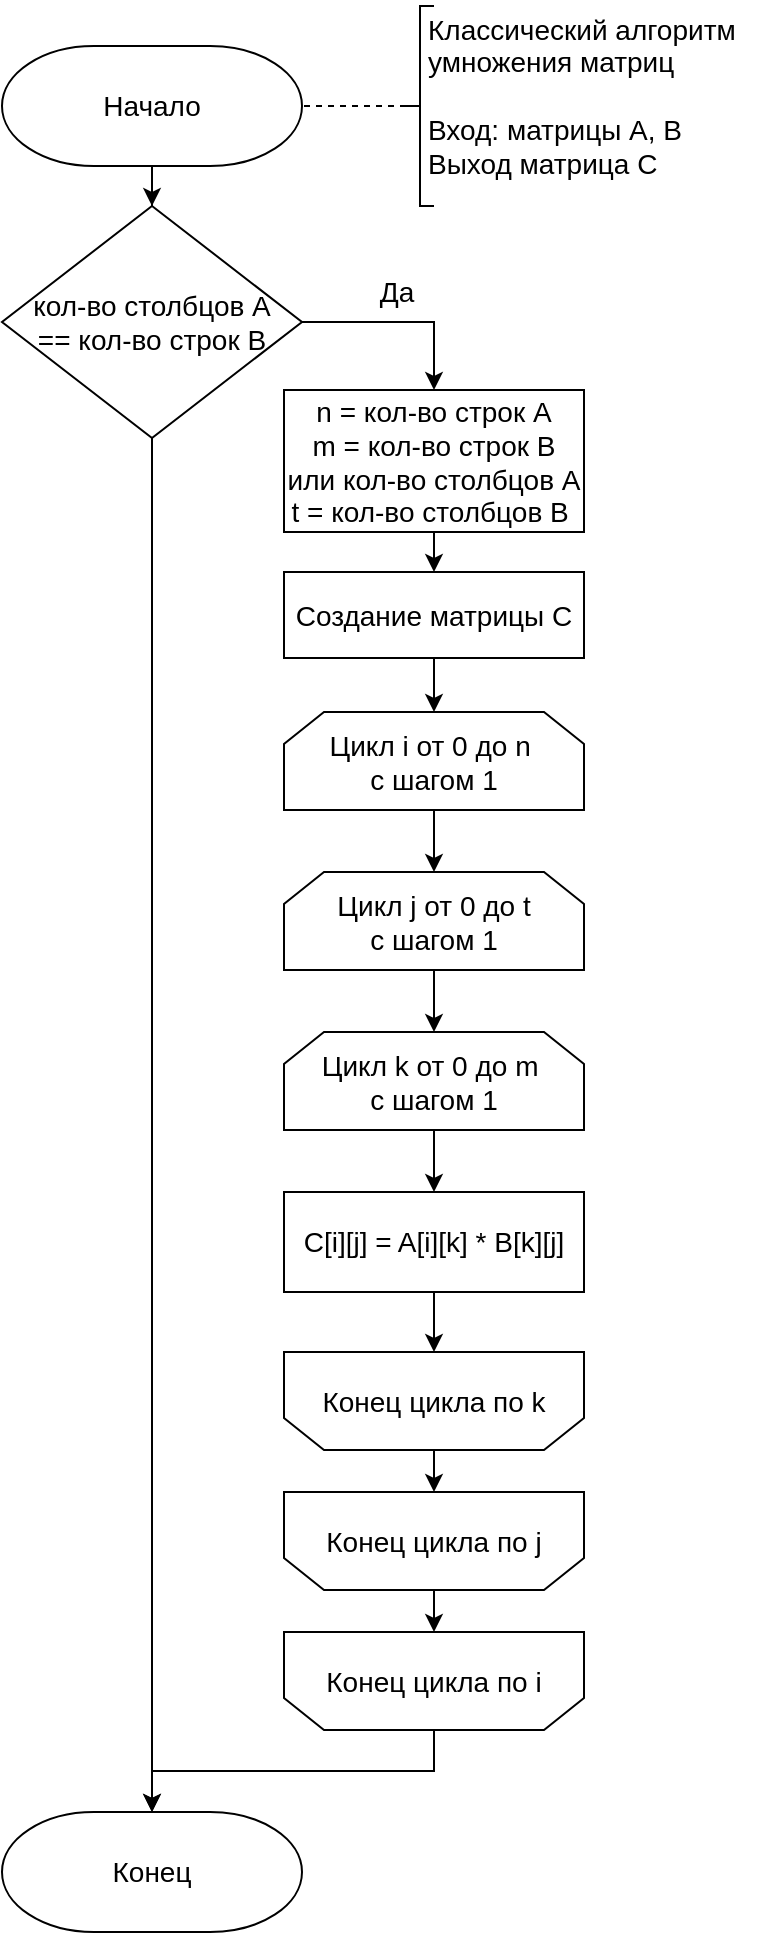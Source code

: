 <mxfile version="20.3.0" type="device" pages="5"><diagram id="zzI8zwsPlMaP9VNoFzuQ" name="Standart"><mxGraphModel dx="981" dy="591" grid="0" gridSize="10" guides="1" tooltips="1" connect="1" arrows="1" fold="1" page="1" pageScale="1" pageWidth="827" pageHeight="1169" math="0" shadow="0"><root><mxCell id="0"/><mxCell id="1" parent="0"/><mxCell id="HVrfvo8kjV1-tdjfl7nd-4" value="" style="edgeStyle=orthogonalEdgeStyle;rounded=0;orthogonalLoop=1;jettySize=auto;html=1;fontSize=14;" parent="1" source="oAEw3hzTs-YQueuDgdWo-1" target="HVrfvo8kjV1-tdjfl7nd-3" edge="1"><mxGeometry relative="1" as="geometry"/></mxCell><mxCell id="oAEw3hzTs-YQueuDgdWo-1" value="Начало" style="strokeWidth=1;html=1;shape=mxgraph.flowchart.terminator;whiteSpace=wrap;fontSize=14;" parent="1" vertex="1"><mxGeometry x="219" y="57" width="150" height="60" as="geometry"/></mxCell><mxCell id="0C4eXH_UqjhAPpvXOGU8-2" style="edgeStyle=orthogonalEdgeStyle;rounded=0;orthogonalLoop=1;jettySize=auto;html=1;exitX=1;exitY=0.5;exitDx=0;exitDy=0;fontSize=14;" parent="1" source="HVrfvo8kjV1-tdjfl7nd-3" target="0C4eXH_UqjhAPpvXOGU8-1" edge="1"><mxGeometry relative="1" as="geometry"><Array as="points"><mxPoint x="435" y="195"/></Array></mxGeometry></mxCell><mxCell id="0C4eXH_UqjhAPpvXOGU8-3" value="Да" style="edgeLabel;html=1;align=center;verticalAlign=middle;resizable=0;points=[];fontSize=14;" parent="0C4eXH_UqjhAPpvXOGU8-2" vertex="1" connectable="0"><mxGeometry x="-0.063" y="-1" relative="1" as="geometry"><mxPoint y="-16" as="offset"/></mxGeometry></mxCell><mxCell id="ybSEX640UL0FNbme5iKr-20" style="edgeStyle=orthogonalEdgeStyle;rounded=0;orthogonalLoop=1;jettySize=auto;html=1;fontSize=14;" parent="1" source="HVrfvo8kjV1-tdjfl7nd-3" target="ybSEX640UL0FNbme5iKr-19" edge="1"><mxGeometry relative="1" as="geometry"/></mxCell><mxCell id="HVrfvo8kjV1-tdjfl7nd-3" value="кол-во столбцов A &lt;br style=&quot;font-size: 14px;&quot;&gt;== кол-во строк B" style="rhombus;whiteSpace=wrap;html=1;fontSize=14;" parent="1" vertex="1"><mxGeometry x="219" y="137" width="150" height="116" as="geometry"/></mxCell><mxCell id="ybSEX640UL0FNbme5iKr-31" style="edgeStyle=orthogonalEdgeStyle;rounded=0;orthogonalLoop=1;jettySize=auto;html=1;exitX=0.5;exitY=1;exitDx=0;exitDy=0;entryX=0.5;entryY=0;entryDx=0;entryDy=0;endArrow=classic;endFill=1;fontSize=14;" parent="1" source="0C4eXH_UqjhAPpvXOGU8-1" target="ybSEX640UL0FNbme5iKr-28" edge="1"><mxGeometry relative="1" as="geometry"/></mxCell><mxCell id="0C4eXH_UqjhAPpvXOGU8-1" value="n = кол-во строк A&lt;br style=&quot;font-size: 14px;&quot;&gt;m = кол-во строк B или кол-во столбцов A&lt;br style=&quot;font-size: 14px;&quot;&gt;t = кол-во столбцов B&amp;nbsp;" style="rounded=0;whiteSpace=wrap;html=1;absoluteArcSize=1;arcSize=14;strokeWidth=1;fontSize=14;" parent="1" vertex="1"><mxGeometry x="360" y="229" width="150" height="71" as="geometry"/></mxCell><mxCell id="ybSEX640UL0FNbme5iKr-7" style="edgeStyle=orthogonalEdgeStyle;rounded=0;orthogonalLoop=1;jettySize=auto;html=1;fontSize=14;" parent="1" source="ybSEX640UL0FNbme5iKr-1" target="ybSEX640UL0FNbme5iKr-3" edge="1"><mxGeometry relative="1" as="geometry"/></mxCell><mxCell id="ybSEX640UL0FNbme5iKr-1" value="&lt;span style=&quot;font-size: 14px;&quot;&gt;Цикл i от 0 до n&amp;nbsp;&lt;br&gt;с шагом 1&lt;br&gt;&lt;/span&gt;" style="shape=loopLimit;whiteSpace=wrap;html=1;fontSize=14;" parent="1" vertex="1"><mxGeometry x="360" y="390" width="150" height="49" as="geometry"/></mxCell><mxCell id="ybSEX640UL0FNbme5iKr-6" value="" style="edgeStyle=orthogonalEdgeStyle;rounded=0;orthogonalLoop=1;jettySize=auto;html=1;fontSize=14;" parent="1" source="ybSEX640UL0FNbme5iKr-3" target="ybSEX640UL0FNbme5iKr-4" edge="1"><mxGeometry relative="1" as="geometry"/></mxCell><mxCell id="ybSEX640UL0FNbme5iKr-3" value="&lt;span style=&quot;font-size: 14px;&quot;&gt;Цикл j от 0 до t&lt;br&gt;с шагом 1&lt;br&gt;&lt;/span&gt;" style="shape=loopLimit;whiteSpace=wrap;html=1;fontSize=14;" parent="1" vertex="1"><mxGeometry x="360" y="470" width="150" height="49" as="geometry"/></mxCell><mxCell id="ybSEX640UL0FNbme5iKr-9" value="" style="edgeStyle=orthogonalEdgeStyle;rounded=0;orthogonalLoop=1;jettySize=auto;html=1;fontSize=14;" parent="1" source="ybSEX640UL0FNbme5iKr-4" target="ybSEX640UL0FNbme5iKr-8" edge="1"><mxGeometry relative="1" as="geometry"/></mxCell><mxCell id="ybSEX640UL0FNbme5iKr-4" value="&lt;span style=&quot;font-size: 14px;&quot;&gt;Цикл k от 0 до m&amp;nbsp;&lt;br&gt;с шагом 1&lt;br&gt;&lt;/span&gt;" style="shape=loopLimit;whiteSpace=wrap;html=1;fontSize=14;" parent="1" vertex="1"><mxGeometry x="360" y="550" width="150" height="49" as="geometry"/></mxCell><mxCell id="ybSEX640UL0FNbme5iKr-14" style="edgeStyle=orthogonalEdgeStyle;rounded=0;orthogonalLoop=1;jettySize=auto;html=1;fontSize=14;" parent="1" source="ybSEX640UL0FNbme5iKr-8" target="ybSEX640UL0FNbme5iKr-13" edge="1"><mxGeometry relative="1" as="geometry"/></mxCell><mxCell id="ybSEX640UL0FNbme5iKr-8" value="C[i][j] = A[i][k] * B[k][j]" style="rounded=0;whiteSpace=wrap;html=1;absoluteArcSize=1;arcSize=14;strokeWidth=1;fontSize=14;" parent="1" vertex="1"><mxGeometry x="360" y="630" width="150" height="50" as="geometry"/></mxCell><mxCell id="ybSEX640UL0FNbme5iKr-21" style="edgeStyle=orthogonalEdgeStyle;rounded=0;orthogonalLoop=1;jettySize=auto;html=1;fontSize=14;" parent="1" source="ybSEX640UL0FNbme5iKr-10" target="ybSEX640UL0FNbme5iKr-19" edge="1"><mxGeometry relative="1" as="geometry"/></mxCell><mxCell id="ybSEX640UL0FNbme5iKr-10" value="Конец цикла по i" style="shape=loopLimit;whiteSpace=wrap;html=1;direction=west;fontSize=14;" parent="1" vertex="1"><mxGeometry x="360" y="850" width="150" height="49" as="geometry"/></mxCell><mxCell id="ybSEX640UL0FNbme5iKr-18" value="" style="edgeStyle=orthogonalEdgeStyle;rounded=0;orthogonalLoop=1;jettySize=auto;html=1;fontSize=14;" parent="1" source="ybSEX640UL0FNbme5iKr-12" target="ybSEX640UL0FNbme5iKr-10" edge="1"><mxGeometry relative="1" as="geometry"/></mxCell><mxCell id="ybSEX640UL0FNbme5iKr-12" value="Конец цикла по j" style="shape=loopLimit;whiteSpace=wrap;html=1;direction=west;fontSize=14;" parent="1" vertex="1"><mxGeometry x="360" y="780" width="150" height="49" as="geometry"/></mxCell><mxCell id="ybSEX640UL0FNbme5iKr-15" style="edgeStyle=orthogonalEdgeStyle;rounded=0;orthogonalLoop=1;jettySize=auto;html=1;entryX=0.5;entryY=1;entryDx=0;entryDy=0;fontSize=14;" parent="1" source="ybSEX640UL0FNbme5iKr-13" target="ybSEX640UL0FNbme5iKr-12" edge="1"><mxGeometry relative="1" as="geometry"/></mxCell><mxCell id="ybSEX640UL0FNbme5iKr-13" value="Конец цикла по k" style="shape=loopLimit;whiteSpace=wrap;html=1;direction=west;fontSize=14;" parent="1" vertex="1"><mxGeometry x="360" y="710" width="150" height="49" as="geometry"/></mxCell><mxCell id="ybSEX640UL0FNbme5iKr-19" value="Конец" style="strokeWidth=1;html=1;shape=mxgraph.flowchart.terminator;whiteSpace=wrap;fontSize=14;" parent="1" vertex="1"><mxGeometry x="219" y="940" width="150" height="60" as="geometry"/></mxCell><mxCell id="ybSEX640UL0FNbme5iKr-24" style="edgeStyle=orthogonalEdgeStyle;rounded=0;orthogonalLoop=1;jettySize=auto;html=1;endArrow=none;endFill=0;dashed=1;fontSize=14;" parent="1" source="ybSEX640UL0FNbme5iKr-22" target="oAEw3hzTs-YQueuDgdWo-1" edge="1"><mxGeometry relative="1" as="geometry"/></mxCell><mxCell id="ybSEX640UL0FNbme5iKr-22" value="" style="strokeWidth=1;html=1;shape=mxgraph.flowchart.annotation_2;align=left;labelPosition=right;pointerEvents=1;fontSize=14;" parent="1" vertex="1"><mxGeometry x="421" y="37" width="14" height="100" as="geometry"/></mxCell><mxCell id="ybSEX640UL0FNbme5iKr-27" value="Классический алгоритм &lt;br style=&quot;font-size: 14px;&quot;&gt;умножения матриц&lt;br style=&quot;font-size: 14px;&quot;&gt;&lt;br style=&quot;font-size: 14px;&quot;&gt;Вход: матрицы A, B&lt;br style=&quot;font-size: 14px;&quot;&gt;Выход матрица С" style="text;html=1;align=left;verticalAlign=middle;resizable=0;points=[];autosize=1;strokeColor=none;fillColor=none;fontSize=14;" parent="1" vertex="1"><mxGeometry x="430" y="34" width="172" height="96" as="geometry"/></mxCell><mxCell id="ybSEX640UL0FNbme5iKr-30" style="edgeStyle=orthogonalEdgeStyle;rounded=0;orthogonalLoop=1;jettySize=auto;html=1;endArrow=classic;endFill=1;fontSize=14;" parent="1" source="ybSEX640UL0FNbme5iKr-28" target="ybSEX640UL0FNbme5iKr-1" edge="1"><mxGeometry relative="1" as="geometry"/></mxCell><mxCell id="ybSEX640UL0FNbme5iKr-28" value="Создание матрицы C" style="rounded=0;whiteSpace=wrap;html=1;absoluteArcSize=1;arcSize=14;strokeWidth=1;fontSize=14;" parent="1" vertex="1"><mxGeometry x="360" y="320" width="150" height="43" as="geometry"/></mxCell></root></mxGraphModel></diagram><diagram id="F0_xA_7dpk1X8HC2T34E" name="Vinograd_alg_1"><mxGraphModel dx="1185" dy="714" grid="0" gridSize="10" guides="1" tooltips="1" connect="1" arrows="1" fold="1" page="1" pageScale="1" pageWidth="827" pageHeight="1169" math="0" shadow="0"><root><mxCell id="0"/><mxCell id="1" parent="0"/><mxCell id="90JM61ftfWKHQgRgadpU-1" value="" style="edgeStyle=orthogonalEdgeStyle;rounded=0;orthogonalLoop=1;jettySize=auto;html=1;fontSize=14;" parent="1" source="90JM61ftfWKHQgRgadpU-2" target="90JM61ftfWKHQgRgadpU-6" edge="1"><mxGeometry relative="1" as="geometry"/></mxCell><mxCell id="90JM61ftfWKHQgRgadpU-2" value="Начало" style="strokeWidth=1;html=1;shape=mxgraph.flowchart.terminator;whiteSpace=wrap;fontSize=14;" parent="1" vertex="1"><mxGeometry x="219" y="57" width="150" height="60" as="geometry"/></mxCell><mxCell id="90JM61ftfWKHQgRgadpU-3" style="edgeStyle=orthogonalEdgeStyle;rounded=0;orthogonalLoop=1;jettySize=auto;html=1;exitX=1;exitY=0.5;exitDx=0;exitDy=0;fontSize=14;" parent="1" source="90JM61ftfWKHQgRgadpU-6" target="90JM61ftfWKHQgRgadpU-8" edge="1"><mxGeometry relative="1" as="geometry"/></mxCell><mxCell id="90JM61ftfWKHQgRgadpU-4" value="Да" style="edgeLabel;html=1;align=center;verticalAlign=middle;resizable=0;points=[];fontSize=14;" parent="90JM61ftfWKHQgRgadpU-3" vertex="1" connectable="0"><mxGeometry x="-0.063" y="-1" relative="1" as="geometry"><mxPoint y="-16" as="offset"/></mxGeometry></mxCell><mxCell id="4GZvOaOzYfjDwCGiQO2B-4" style="edgeStyle=orthogonalEdgeStyle;rounded=0;orthogonalLoop=1;jettySize=auto;html=1;exitX=0.5;exitY=1;exitDx=0;exitDy=0;endArrow=classic;endFill=1;fontSize=14;" parent="1" source="90JM61ftfWKHQgRgadpU-6" target="4GZvOaOzYfjDwCGiQO2B-3" edge="1"><mxGeometry relative="1" as="geometry"/></mxCell><mxCell id="90JM61ftfWKHQgRgadpU-6" value="кол-во столбцов A &lt;br style=&quot;font-size: 14px;&quot;&gt;== кол-во строк B" style="rhombus;whiteSpace=wrap;html=1;fontSize=14;" parent="1" vertex="1"><mxGeometry x="219" y="150" width="150" height="90" as="geometry"/></mxCell><mxCell id="90JM61ftfWKHQgRgadpU-7" style="edgeStyle=orthogonalEdgeStyle;rounded=0;orthogonalLoop=1;jettySize=auto;html=1;exitX=0.5;exitY=1;exitDx=0;exitDy=0;entryX=0.5;entryY=0;entryDx=0;entryDy=0;endArrow=classic;endFill=1;fontSize=14;" parent="1" source="90JM61ftfWKHQgRgadpU-8" target="90JM61ftfWKHQgRgadpU-28" edge="1"><mxGeometry relative="1" as="geometry"/></mxCell><mxCell id="90JM61ftfWKHQgRgadpU-8" value="n = кол-во строк A&lt;br style=&quot;font-size: 14px;&quot;&gt;m = кол-во строк B или кол-во столбцов A&lt;br style=&quot;font-size: 14px;&quot;&gt;t = кол-во столбцов B&amp;nbsp;" style="rounded=0;whiteSpace=wrap;html=1;absoluteArcSize=1;arcSize=14;strokeWidth=1;fontSize=14;" parent="1" vertex="1"><mxGeometry x="360" y="223" width="150" height="63" as="geometry"/></mxCell><mxCell id="90JM61ftfWKHQgRgadpU-33" value="" style="edgeStyle=orthogonalEdgeStyle;rounded=0;orthogonalLoop=1;jettySize=auto;html=1;endArrow=classic;endFill=1;fontSize=14;" parent="1" source="90JM61ftfWKHQgRgadpU-10" target="90JM61ftfWKHQgRgadpU-32" edge="1"><mxGeometry relative="1" as="geometry"/></mxCell><mxCell id="90JM61ftfWKHQgRgadpU-10" value="&lt;span style=&quot;font-size: 14px;&quot;&gt;Цикл i от 0 до n&lt;br&gt;с шагом 1&lt;br&gt;&lt;/span&gt;" style="shape=loopLimit;whiteSpace=wrap;html=1;fontSize=14;" parent="1" vertex="1"><mxGeometry x="360" y="455" width="150" height="49" as="geometry"/></mxCell><mxCell id="90JM61ftfWKHQgRgadpU-24" style="edgeStyle=orthogonalEdgeStyle;rounded=0;orthogonalLoop=1;jettySize=auto;html=1;endArrow=none;endFill=0;dashed=1;fontSize=14;" parent="1" source="90JM61ftfWKHQgRgadpU-25" target="90JM61ftfWKHQgRgadpU-2" edge="1"><mxGeometry relative="1" as="geometry"/></mxCell><mxCell id="90JM61ftfWKHQgRgadpU-25" value="" style="strokeWidth=1;html=1;shape=mxgraph.flowchart.annotation_2;align=left;labelPosition=right;pointerEvents=1;fontSize=14;" parent="1" vertex="1"><mxGeometry x="422" y="42.5" width="13" height="89" as="geometry"/></mxCell><mxCell id="90JM61ftfWKHQgRgadpU-26" value="Алгоритм Винограда&lt;br style=&quot;font-size: 14px;&quot;&gt;умножения матриц&lt;br style=&quot;font-size: 14px;&quot;&gt;&lt;br style=&quot;font-size: 14px;&quot;&gt;Вход: матрицы A, B&lt;br style=&quot;font-size: 14px;&quot;&gt;Выход матрица С" style="text;html=1;align=left;verticalAlign=middle;resizable=0;points=[];autosize=1;strokeColor=none;fillColor=none;fontSize=14;" parent="1" vertex="1"><mxGeometry x="432" y="39" width="153" height="96" as="geometry"/></mxCell><mxCell id="90JM61ftfWKHQgRgadpU-30" style="edgeStyle=orthogonalEdgeStyle;rounded=0;orthogonalLoop=1;jettySize=auto;html=1;exitX=0.5;exitY=1;exitDx=0;exitDy=0;entryX=0.5;entryY=0;entryDx=0;entryDy=0;endArrow=classic;endFill=1;fontSize=14;" parent="1" source="90JM61ftfWKHQgRgadpU-28" target="90JM61ftfWKHQgRgadpU-29" edge="1"><mxGeometry relative="1" as="geometry"/></mxCell><mxCell id="90JM61ftfWKHQgRgadpU-28" value="Создание матрицы C" style="rounded=0;whiteSpace=wrap;html=1;absoluteArcSize=1;arcSize=14;strokeWidth=1;fontSize=14;" parent="1" vertex="1"><mxGeometry x="360" y="314" width="150" height="43" as="geometry"/></mxCell><mxCell id="90JM61ftfWKHQgRgadpU-31" value="" style="edgeStyle=orthogonalEdgeStyle;rounded=0;orthogonalLoop=1;jettySize=auto;html=1;endArrow=classic;endFill=1;fontSize=14;" parent="1" source="90JM61ftfWKHQgRgadpU-29" target="90JM61ftfWKHQgRgadpU-10" edge="1"><mxGeometry relative="1" as="geometry"/></mxCell><mxCell id="90JM61ftfWKHQgRgadpU-29" value="Создание доп.массивы&lt;br style=&quot;font-size: 14px;&quot;&gt;a_tmp размером n&lt;br style=&quot;font-size: 14px;&quot;&gt;b_tmp размером m" style="rounded=0;whiteSpace=wrap;html=1;absoluteArcSize=1;arcSize=14;strokeWidth=1;fontSize=14;" parent="1" vertex="1"><mxGeometry x="360" y="372" width="150" height="65" as="geometry"/></mxCell><mxCell id="90JM61ftfWKHQgRgadpU-35" value="" style="edgeStyle=orthogonalEdgeStyle;rounded=0;orthogonalLoop=1;jettySize=auto;html=1;endArrow=classic;endFill=1;fontSize=14;" parent="1" source="90JM61ftfWKHQgRgadpU-32" target="90JM61ftfWKHQgRgadpU-34" edge="1"><mxGeometry relative="1" as="geometry"/></mxCell><mxCell id="90JM61ftfWKHQgRgadpU-32" value="&lt;span style=&quot;font-size: 14px;&quot;&gt;Цикл k от 0 до m / 2&lt;br&gt;c шагом 1&lt;br style=&quot;font-size: 14px;&quot;&gt;&lt;/span&gt;" style="shape=loopLimit;whiteSpace=wrap;html=1;fontSize=14;" parent="1" vertex="1"><mxGeometry x="360" y="526" width="150" height="49" as="geometry"/></mxCell><mxCell id="90JM61ftfWKHQgRgadpU-38" style="edgeStyle=orthogonalEdgeStyle;rounded=0;orthogonalLoop=1;jettySize=auto;html=1;endArrow=classic;endFill=1;fontSize=14;" parent="1" source="90JM61ftfWKHQgRgadpU-34" target="90JM61ftfWKHQgRgadpU-37" edge="1"><mxGeometry relative="1" as="geometry"/></mxCell><mxCell id="90JM61ftfWKHQgRgadpU-34" value="a_tmp[i] = &lt;br&gt;a_tmp[i] + A[i][2 * k] * &lt;br&gt;A[i][2 * k + 1]" style="rounded=0;whiteSpace=wrap;html=1;absoluteArcSize=1;arcSize=14;strokeWidth=1;fontSize=14;" parent="1" vertex="1"><mxGeometry x="360" y="602" width="150" height="53" as="geometry"/></mxCell><mxCell id="90JM61ftfWKHQgRgadpU-50" style="edgeStyle=orthogonalEdgeStyle;rounded=0;orthogonalLoop=1;jettySize=auto;html=1;endArrow=classic;endFill=1;fontSize=14;" parent="1" source="90JM61ftfWKHQgRgadpU-36" target="90JM61ftfWKHQgRgadpU-41" edge="1"><mxGeometry relative="1" as="geometry"/></mxCell><mxCell id="90JM61ftfWKHQgRgadpU-36" value="Конец цикла по i&lt;span style=&quot;font-size: 14px;&quot;&gt;&lt;br style=&quot;font-size: 14px;&quot;&gt;&lt;/span&gt;" style="shape=loopLimit;whiteSpace=wrap;html=1;direction=west;fontSize=14;" parent="1" vertex="1"><mxGeometry x="360" y="746" width="150" height="49" as="geometry"/></mxCell><mxCell id="90JM61ftfWKHQgRgadpU-39" style="edgeStyle=orthogonalEdgeStyle;rounded=0;orthogonalLoop=1;jettySize=auto;html=1;entryX=0.5;entryY=1;entryDx=0;entryDy=0;endArrow=classic;endFill=1;fontSize=14;" parent="1" source="90JM61ftfWKHQgRgadpU-37" target="90JM61ftfWKHQgRgadpU-36" edge="1"><mxGeometry relative="1" as="geometry"/></mxCell><mxCell id="90JM61ftfWKHQgRgadpU-37" value="Конец цикла по k&lt;span style=&quot;font-size: 14px;&quot;&gt;&lt;br style=&quot;font-size: 14px;&quot;&gt;&lt;/span&gt;" style="shape=loopLimit;whiteSpace=wrap;html=1;direction=west;fontSize=14;" parent="1" vertex="1"><mxGeometry x="360" y="673" width="150" height="49" as="geometry"/></mxCell><mxCell id="90JM61ftfWKHQgRgadpU-40" value="" style="edgeStyle=orthogonalEdgeStyle;rounded=0;orthogonalLoop=1;jettySize=auto;html=1;endArrow=classic;endFill=1;fontSize=14;" parent="1" source="90JM61ftfWKHQgRgadpU-41" target="90JM61ftfWKHQgRgadpU-43" edge="1"><mxGeometry relative="1" as="geometry"/></mxCell><mxCell id="90JM61ftfWKHQgRgadpU-41" value="&lt;span style=&quot;font-size: 14px;&quot;&gt;Цикл i от 0 до t&lt;br&gt;с шагом 1&lt;br&gt;&lt;/span&gt;" style="shape=loopLimit;whiteSpace=wrap;html=1;fontSize=14;" parent="1" vertex="1"><mxGeometry x="360" y="822" width="150" height="49" as="geometry"/></mxCell><mxCell id="90JM61ftfWKHQgRgadpU-42" value="" style="edgeStyle=orthogonalEdgeStyle;rounded=0;orthogonalLoop=1;jettySize=auto;html=1;endArrow=classic;endFill=1;fontSize=14;" parent="1" source="90JM61ftfWKHQgRgadpU-43" target="90JM61ftfWKHQgRgadpU-45" edge="1"><mxGeometry relative="1" as="geometry"/></mxCell><mxCell id="90JM61ftfWKHQgRgadpU-43" value="&lt;span style=&quot;font-size: 14px;&quot;&gt;Цикл k от 0 до m / 2&lt;br&gt;с шагом 1&lt;br style=&quot;font-size: 14px;&quot;&gt;&lt;/span&gt;" style="shape=loopLimit;whiteSpace=wrap;html=1;fontSize=14;" parent="1" vertex="1"><mxGeometry x="360" y="893" width="150" height="49" as="geometry"/></mxCell><mxCell id="90JM61ftfWKHQgRgadpU-44" style="edgeStyle=orthogonalEdgeStyle;rounded=0;orthogonalLoop=1;jettySize=auto;html=1;endArrow=classic;endFill=1;fontSize=14;" parent="1" source="90JM61ftfWKHQgRgadpU-45" target="90JM61ftfWKHQgRgadpU-48" edge="1"><mxGeometry relative="1" as="geometry"/></mxCell><mxCell id="90JM61ftfWKHQgRgadpU-45" value="b_tmp[i] = &lt;br&gt;b_tmp[i] + B[2 * k][i] * &lt;br&gt;B[i][2 * k + 1]" style="rounded=0;whiteSpace=wrap;html=1;absoluteArcSize=1;arcSize=14;strokeWidth=1;fontSize=14;" parent="1" vertex="1"><mxGeometry x="360" y="969" width="150" height="53" as="geometry"/></mxCell><mxCell id="4GZvOaOzYfjDwCGiQO2B-2" style="edgeStyle=orthogonalEdgeStyle;rounded=0;orthogonalLoop=1;jettySize=auto;html=1;endArrow=classic;endFill=1;fontSize=14;" parent="1" source="90JM61ftfWKHQgRgadpU-46" target="4GZvOaOzYfjDwCGiQO2B-1" edge="1"><mxGeometry relative="1" as="geometry"/></mxCell><mxCell id="90JM61ftfWKHQgRgadpU-46" value="Конец цикла по i&lt;span style=&quot;font-size: 14px;&quot;&gt;&lt;br style=&quot;font-size: 14px;&quot;&gt;&lt;/span&gt;" style="shape=loopLimit;whiteSpace=wrap;html=1;direction=west;fontSize=14;" parent="1" vertex="1"><mxGeometry x="360" y="1113" width="150" height="49" as="geometry"/></mxCell><mxCell id="90JM61ftfWKHQgRgadpU-47" style="edgeStyle=orthogonalEdgeStyle;rounded=0;orthogonalLoop=1;jettySize=auto;html=1;entryX=0.5;entryY=1;entryDx=0;entryDy=0;endArrow=classic;endFill=1;fontSize=14;" parent="1" source="90JM61ftfWKHQgRgadpU-48" target="90JM61ftfWKHQgRgadpU-46" edge="1"><mxGeometry relative="1" as="geometry"/></mxCell><mxCell id="90JM61ftfWKHQgRgadpU-48" value="Конец цикла по k&lt;span style=&quot;font-size: 14px;&quot;&gt;&lt;br style=&quot;font-size: 14px;&quot;&gt;&lt;/span&gt;" style="shape=loopLimit;whiteSpace=wrap;html=1;direction=west;fontSize=14;" parent="1" vertex="1"><mxGeometry x="360" y="1040" width="150" height="49" as="geometry"/></mxCell><mxCell id="4GZvOaOzYfjDwCGiQO2B-1" value="A" style="ellipse;whiteSpace=wrap;html=1;aspect=fixed;fontSize=14;" parent="1" vertex="1"><mxGeometry x="409.5" y="1186" width="51" height="51" as="geometry"/></mxCell><mxCell id="4GZvOaOzYfjDwCGiQO2B-3" value="B" style="ellipse;whiteSpace=wrap;html=1;aspect=fixed;fontSize=14;" parent="1" vertex="1"><mxGeometry x="268.5" y="283" width="51" height="51" as="geometry"/></mxCell></root></mxGraphModel></diagram><diagram id="G-TdYeM-OlVhIDSAlwZo" name="Vinograd_alg_2"><mxGraphModel dx="1422" dy="857" grid="0" gridSize="10" guides="1" tooltips="1" connect="1" arrows="1" fold="1" page="1" pageScale="1" pageWidth="827" pageHeight="1169" math="0" shadow="0"><root><mxCell id="0"/><mxCell id="1" parent="0"/><mxCell id="Rx-oX-0yf5nR1fTd0V91-1" value="Конец" style="strokeWidth=1;html=1;shape=mxgraph.flowchart.terminator;whiteSpace=wrap;fontSize=14;" parent="1" vertex="1"><mxGeometry x="135" y="1109" width="150" height="60" as="geometry"/></mxCell><mxCell id="Rx-oX-0yf5nR1fTd0V91-2" style="edgeStyle=orthogonalEdgeStyle;rounded=0;orthogonalLoop=1;jettySize=auto;html=1;fontSize=14;" parent="1" source="Rx-oX-0yf5nR1fTd0V91-3" target="Rx-oX-0yf5nR1fTd0V91-5" edge="1"><mxGeometry relative="1" as="geometry"/></mxCell><mxCell id="Rx-oX-0yf5nR1fTd0V91-3" value="&lt;span style=&quot;font-size: 14px;&quot;&gt;Цикл i от 0 до n&lt;br&gt;с шагом 1&lt;br&gt;&lt;/span&gt;" style="shape=loopLimit;whiteSpace=wrap;html=1;fontSize=14;" parent="1" vertex="1"><mxGeometry x="135" y="107" width="150" height="49" as="geometry"/></mxCell><mxCell id="Rx-oX-0yf5nR1fTd0V91-4" value="" style="edgeStyle=orthogonalEdgeStyle;rounded=0;orthogonalLoop=1;jettySize=auto;html=1;fontSize=14;" parent="1" source="Rx-oX-0yf5nR1fTd0V91-5" target="Rx-oX-0yf5nR1fTd0V91-7" edge="1"><mxGeometry relative="1" as="geometry"/></mxCell><mxCell id="Rx-oX-0yf5nR1fTd0V91-5" value="&lt;span style=&quot;font-size: 14px;&quot;&gt;Цикл j от 0 до t&lt;br&gt;с шагом 1&lt;br&gt;&lt;/span&gt;" style="shape=loopLimit;whiteSpace=wrap;html=1;fontSize=14;" parent="1" vertex="1"><mxGeometry x="135" y="187" width="150" height="49" as="geometry"/></mxCell><mxCell id="Rx-oX-0yf5nR1fTd0V91-6" value="" style="edgeStyle=orthogonalEdgeStyle;rounded=0;orthogonalLoop=1;jettySize=auto;html=1;fontSize=14;" parent="1" source="Rx-oX-0yf5nR1fTd0V91-7" target="Rx-oX-0yf5nR1fTd0V91-9" edge="1"><mxGeometry relative="1" as="geometry"/></mxCell><mxCell id="Rx-oX-0yf5nR1fTd0V91-7" value="&lt;span style=&quot;font-size: 14px;&quot;&gt;Цикл k от 0 до m / 2&lt;/span&gt;" style="shape=loopLimit;whiteSpace=wrap;html=1;fontSize=14;" parent="1" vertex="1"><mxGeometry x="135" y="267" width="150" height="49" as="geometry"/></mxCell><mxCell id="Rx-oX-0yf5nR1fTd0V91-8" style="edgeStyle=orthogonalEdgeStyle;rounded=0;orthogonalLoop=1;jettySize=auto;html=1;fontSize=14;" parent="1" source="Rx-oX-0yf5nR1fTd0V91-9" target="Rx-oX-0yf5nR1fTd0V91-15" edge="1"><mxGeometry relative="1" as="geometry"/></mxCell><mxCell id="Rx-oX-0yf5nR1fTd0V91-9" value="C[i][j] = C[i][j] +&amp;nbsp;(A[i][2 * k] * B[2 * k + 1][j]) + (A[i][2 * k + 1] * &lt;br&gt;B[2 * k][j])" style="rounded=0;whiteSpace=wrap;html=1;absoluteArcSize=1;arcSize=14;strokeWidth=1;fontSize=14;" parent="1" vertex="1"><mxGeometry x="135" y="339" width="150" height="65" as="geometry"/></mxCell><mxCell id="Rx-oX-0yf5nR1fTd0V91-10" style="edgeStyle=orthogonalEdgeStyle;rounded=0;orthogonalLoop=1;jettySize=auto;html=1;endArrow=classic;endFill=1;fontSize=14;" parent="1" source="Rx-oX-0yf5nR1fTd0V91-11" target="Rx-oX-0yf5nR1fTd0V91-19" edge="1"><mxGeometry relative="1" as="geometry"/></mxCell><mxCell id="Rx-oX-0yf5nR1fTd0V91-11" value="Конец цикла по i" style="shape=loopLimit;whiteSpace=wrap;html=1;direction=west;fontSize=14;" parent="1" vertex="1"><mxGeometry x="135" y="567" width="150" height="49" as="geometry"/></mxCell><mxCell id="Rx-oX-0yf5nR1fTd0V91-12" value="" style="edgeStyle=orthogonalEdgeStyle;rounded=0;orthogonalLoop=1;jettySize=auto;html=1;fontSize=14;" parent="1" source="Rx-oX-0yf5nR1fTd0V91-13" target="Rx-oX-0yf5nR1fTd0V91-11" edge="1"><mxGeometry relative="1" as="geometry"/></mxCell><mxCell id="Rx-oX-0yf5nR1fTd0V91-13" value="Конец цикла по j" style="shape=loopLimit;whiteSpace=wrap;html=1;direction=west;fontSize=14;" parent="1" vertex="1"><mxGeometry x="135" y="497" width="150" height="49" as="geometry"/></mxCell><mxCell id="Rx-oX-0yf5nR1fTd0V91-14" style="edgeStyle=orthogonalEdgeStyle;rounded=0;orthogonalLoop=1;jettySize=auto;html=1;entryX=0.5;entryY=1;entryDx=0;entryDy=0;fontSize=14;" parent="1" source="Rx-oX-0yf5nR1fTd0V91-15" target="Rx-oX-0yf5nR1fTd0V91-13" edge="1"><mxGeometry relative="1" as="geometry"/></mxCell><mxCell id="Rx-oX-0yf5nR1fTd0V91-15" value="Конец цикла по k" style="shape=loopLimit;whiteSpace=wrap;html=1;direction=west;fontSize=14;" parent="1" vertex="1"><mxGeometry x="135" y="427" width="150" height="49" as="geometry"/></mxCell><mxCell id="Rx-oX-0yf5nR1fTd0V91-16" style="edgeStyle=orthogonalEdgeStyle;rounded=0;orthogonalLoop=1;jettySize=auto;html=1;exitX=1;exitY=0.5;exitDx=0;exitDy=0;endArrow=classic;endFill=1;fontSize=14;" parent="1" source="Rx-oX-0yf5nR1fTd0V91-19" target="Rx-oX-0yf5nR1fTd0V91-21" edge="1"><mxGeometry relative="1" as="geometry"/></mxCell><mxCell id="Rx-oX-0yf5nR1fTd0V91-17" value="Да" style="edgeLabel;html=1;align=center;verticalAlign=middle;resizable=0;points=[];fontSize=14;" parent="Rx-oX-0yf5nR1fTd0V91-16" vertex="1" connectable="0"><mxGeometry x="-0.224" relative="1" as="geometry"><mxPoint y="-11" as="offset"/></mxGeometry></mxCell><mxCell id="Rx-oX-0yf5nR1fTd0V91-18" style="edgeStyle=orthogonalEdgeStyle;rounded=0;orthogonalLoop=1;jettySize=auto;html=1;exitX=0.5;exitY=1;exitDx=0;exitDy=0;endArrow=classic;endFill=1;fontSize=14;" parent="1" source="Rx-oX-0yf5nR1fTd0V91-19" target="Rx-oX-0yf5nR1fTd0V91-1" edge="1"><mxGeometry relative="1" as="geometry"/></mxCell><mxCell id="Rx-oX-0yf5nR1fTd0V91-19" value="t - четное" style="rhombus;whiteSpace=wrap;html=1;fontSize=14;" parent="1" vertex="1"><mxGeometry x="135" y="652" width="150" height="68" as="geometry"/></mxCell><mxCell id="Rx-oX-0yf5nR1fTd0V91-20" value="" style="edgeStyle=orthogonalEdgeStyle;rounded=0;orthogonalLoop=1;jettySize=auto;html=1;endArrow=classic;endFill=1;fontSize=14;" parent="1" source="Rx-oX-0yf5nR1fTd0V91-21" target="Rx-oX-0yf5nR1fTd0V91-23" edge="1"><mxGeometry relative="1" as="geometry"/></mxCell><mxCell id="Rx-oX-0yf5nR1fTd0V91-21" value="&lt;span style=&quot;font-size: 14px;&quot;&gt;Цикл i от 0 до n&lt;br&gt;с шагом 1&lt;br&gt;&lt;/span&gt;" style="shape=loopLimit;whiteSpace=wrap;html=1;fontSize=14;" parent="1" vertex="1"><mxGeometry x="256" y="732" width="150" height="49" as="geometry"/></mxCell><mxCell id="Rx-oX-0yf5nR1fTd0V91-22" value="" style="edgeStyle=orthogonalEdgeStyle;rounded=0;orthogonalLoop=1;jettySize=auto;html=1;endArrow=classic;endFill=1;fontSize=14;" parent="1" source="Rx-oX-0yf5nR1fTd0V91-23" target="Rx-oX-0yf5nR1fTd0V91-25" edge="1"><mxGeometry relative="1" as="geometry"/></mxCell><mxCell id="Rx-oX-0yf5nR1fTd0V91-23" value="&lt;span style=&quot;font-size: 14px;&quot;&gt;Цикл j от 0 до t&lt;br&gt;с шагом 1&lt;br style=&quot;font-size: 14px;&quot;&gt;&lt;/span&gt;" style="shape=loopLimit;whiteSpace=wrap;html=1;fontSize=14;" parent="1" vertex="1"><mxGeometry x="256" y="803" width="150" height="49" as="geometry"/></mxCell><mxCell id="Rx-oX-0yf5nR1fTd0V91-24" style="edgeStyle=orthogonalEdgeStyle;rounded=0;orthogonalLoop=1;jettySize=auto;html=1;endArrow=classic;endFill=1;fontSize=14;" parent="1" source="Rx-oX-0yf5nR1fTd0V91-25" target="Rx-oX-0yf5nR1fTd0V91-29" edge="1"><mxGeometry relative="1" as="geometry"/></mxCell><mxCell id="Rx-oX-0yf5nR1fTd0V91-25" value="C[i][j] = C[i][j] +&lt;br style=&quot;font-size: 14px;&quot;&gt;A[i][t - 1] * B[t - 1][j]" style="rounded=0;whiteSpace=wrap;html=1;absoluteArcSize=1;arcSize=14;strokeWidth=1;fontSize=14;" parent="1" vertex="1"><mxGeometry x="256" y="879" width="150" height="53" as="geometry"/></mxCell><mxCell id="Rx-oX-0yf5nR1fTd0V91-26" style="edgeStyle=orthogonalEdgeStyle;rounded=0;orthogonalLoop=1;jettySize=auto;html=1;exitX=0.5;exitY=0;exitDx=0;exitDy=0;endArrow=classic;endFill=1;fontSize=14;" parent="1" source="Rx-oX-0yf5nR1fTd0V91-27" target="Rx-oX-0yf5nR1fTd0V91-1" edge="1"><mxGeometry relative="1" as="geometry"><Array as="points"><mxPoint x="331" y="1085"/><mxPoint x="210" y="1085"/></Array></mxGeometry></mxCell><mxCell id="Rx-oX-0yf5nR1fTd0V91-27" value="Конец цикла по i&lt;span style=&quot;font-size: 14px;&quot;&gt;&lt;br style=&quot;font-size: 14px;&quot;&gt;&lt;/span&gt;" style="shape=loopLimit;whiteSpace=wrap;html=1;direction=west;fontSize=14;" parent="1" vertex="1"><mxGeometry x="256" y="1023" width="150" height="49" as="geometry"/></mxCell><mxCell id="Rx-oX-0yf5nR1fTd0V91-28" style="edgeStyle=orthogonalEdgeStyle;rounded=0;orthogonalLoop=1;jettySize=auto;html=1;entryX=0.5;entryY=1;entryDx=0;entryDy=0;endArrow=classic;endFill=1;fontSize=14;" parent="1" source="Rx-oX-0yf5nR1fTd0V91-29" target="Rx-oX-0yf5nR1fTd0V91-27" edge="1"><mxGeometry relative="1" as="geometry"/></mxCell><mxCell id="Rx-oX-0yf5nR1fTd0V91-29" value="Конец цикла по j&lt;span style=&quot;font-size: 14px;&quot;&gt;&lt;br style=&quot;font-size: 14px;&quot;&gt;&lt;/span&gt;" style="shape=loopLimit;whiteSpace=wrap;html=1;direction=west;fontSize=14;" parent="1" vertex="1"><mxGeometry x="256" y="950" width="150" height="49" as="geometry"/></mxCell><mxCell id="Rx-oX-0yf5nR1fTd0V91-31" style="edgeStyle=orthogonalEdgeStyle;rounded=0;orthogonalLoop=1;jettySize=auto;html=1;endArrow=classic;endFill=1;fontSize=14;" parent="1" source="Rx-oX-0yf5nR1fTd0V91-30" target="Rx-oX-0yf5nR1fTd0V91-3" edge="1"><mxGeometry relative="1" as="geometry"/></mxCell><mxCell id="Rx-oX-0yf5nR1fTd0V91-30" value="A" style="ellipse;whiteSpace=wrap;html=1;aspect=fixed;fontSize=14;" parent="1" vertex="1"><mxGeometry x="184.5" y="31" width="51" height="51" as="geometry"/></mxCell><mxCell id="Rx-oX-0yf5nR1fTd0V91-33" style="edgeStyle=orthogonalEdgeStyle;rounded=0;orthogonalLoop=1;jettySize=auto;html=1;exitX=0.5;exitY=1;exitDx=0;exitDy=0;endArrow=classic;endFill=1;fontSize=14;" parent="1" source="Rx-oX-0yf5nR1fTd0V91-32" target="Rx-oX-0yf5nR1fTd0V91-1" edge="1"><mxGeometry relative="1" as="geometry"><Array as="points"><mxPoint x="121" y="1085"/><mxPoint x="210" y="1085"/></Array></mxGeometry></mxCell><mxCell id="Rx-oX-0yf5nR1fTd0V91-32" value="B" style="ellipse;whiteSpace=wrap;html=1;aspect=fixed;fontSize=14;" parent="1" vertex="1"><mxGeometry x="96" y="1009" width="51" height="51" as="geometry"/></mxCell></root></mxGraphModel></diagram><diagram name="vinograd_opt_alg_1" id="xiRTYB8xk_H4-V6SDuV-"><mxGraphModel dx="1185" dy="714" grid="0" gridSize="10" guides="1" tooltips="1" connect="1" arrows="1" fold="1" page="1" pageScale="1" pageWidth="827" pageHeight="1169" math="0" shadow="0"><root><mxCell id="5G7RlGFfeZ8AWUVRCkfJ-0"/><mxCell id="5G7RlGFfeZ8AWUVRCkfJ-1" parent="5G7RlGFfeZ8AWUVRCkfJ-0"/><mxCell id="5G7RlGFfeZ8AWUVRCkfJ-2" value="" style="edgeStyle=orthogonalEdgeStyle;rounded=0;orthogonalLoop=1;jettySize=auto;html=1;fontSize=14;" parent="5G7RlGFfeZ8AWUVRCkfJ-1" source="5G7RlGFfeZ8AWUVRCkfJ-3" target="5G7RlGFfeZ8AWUVRCkfJ-7" edge="1"><mxGeometry relative="1" as="geometry"/></mxCell><mxCell id="5G7RlGFfeZ8AWUVRCkfJ-3" value="Начало" style="strokeWidth=1;html=1;shape=mxgraph.flowchart.terminator;whiteSpace=wrap;fontSize=14;" parent="5G7RlGFfeZ8AWUVRCkfJ-1" vertex="1"><mxGeometry x="219" y="57" width="150" height="60" as="geometry"/></mxCell><mxCell id="5G7RlGFfeZ8AWUVRCkfJ-4" style="edgeStyle=orthogonalEdgeStyle;rounded=0;orthogonalLoop=1;jettySize=auto;html=1;exitX=1;exitY=0.5;exitDx=0;exitDy=0;fontSize=14;" parent="5G7RlGFfeZ8AWUVRCkfJ-1" source="5G7RlGFfeZ8AWUVRCkfJ-7" target="5G7RlGFfeZ8AWUVRCkfJ-9" edge="1"><mxGeometry relative="1" as="geometry"/></mxCell><mxCell id="5G7RlGFfeZ8AWUVRCkfJ-5" value="Да" style="edgeLabel;html=1;align=center;verticalAlign=middle;resizable=0;points=[];fontSize=14;" parent="5G7RlGFfeZ8AWUVRCkfJ-4" vertex="1" connectable="0"><mxGeometry x="-0.063" y="-1" relative="1" as="geometry"><mxPoint y="-16" as="offset"/></mxGeometry></mxCell><mxCell id="5G7RlGFfeZ8AWUVRCkfJ-6" style="edgeStyle=orthogonalEdgeStyle;rounded=0;orthogonalLoop=1;jettySize=auto;html=1;exitX=0.5;exitY=1;exitDx=0;exitDy=0;endArrow=classic;endFill=1;fontSize=14;" parent="5G7RlGFfeZ8AWUVRCkfJ-1" source="5G7RlGFfeZ8AWUVRCkfJ-7" target="5G7RlGFfeZ8AWUVRCkfJ-38" edge="1"><mxGeometry relative="1" as="geometry"/></mxCell><mxCell id="5G7RlGFfeZ8AWUVRCkfJ-7" value="кол-во столбцов A &lt;br style=&quot;font-size: 14px;&quot;&gt;== кол-во строк B" style="rhombus;whiteSpace=wrap;html=1;fontSize=14;" parent="5G7RlGFfeZ8AWUVRCkfJ-1" vertex="1"><mxGeometry x="219" y="150" width="150" height="90" as="geometry"/></mxCell><mxCell id="5G7RlGFfeZ8AWUVRCkfJ-8" style="edgeStyle=orthogonalEdgeStyle;rounded=0;orthogonalLoop=1;jettySize=auto;html=1;exitX=0.5;exitY=1;exitDx=0;exitDy=0;entryX=0.5;entryY=0;entryDx=0;entryDy=0;endArrow=classic;endFill=1;fontSize=14;" parent="5G7RlGFfeZ8AWUVRCkfJ-1" source="5G7RlGFfeZ8AWUVRCkfJ-9" target="5G7RlGFfeZ8AWUVRCkfJ-16" edge="1"><mxGeometry relative="1" as="geometry"/></mxCell><mxCell id="5G7RlGFfeZ8AWUVRCkfJ-9" value="n = кол-во строк A&lt;br style=&quot;font-size: 14px;&quot;&gt;m = кол-во строк B или кол-во столбцов A&lt;br style=&quot;font-size: 14px;&quot;&gt;t = кол-во столбцов B&lt;br style=&quot;font-size: 14px;&quot;&gt;h = m / 2&amp;nbsp;" style="rounded=0;whiteSpace=wrap;html=1;absoluteArcSize=1;arcSize=14;strokeWidth=1;fontSize=14;" parent="5G7RlGFfeZ8AWUVRCkfJ-1" vertex="1"><mxGeometry x="360" y="220" width="150" height="83" as="geometry"/></mxCell><mxCell id="5G7RlGFfeZ8AWUVRCkfJ-10" value="" style="edgeStyle=orthogonalEdgeStyle;rounded=0;orthogonalLoop=1;jettySize=auto;html=1;endArrow=classic;endFill=1;fontSize=14;" parent="5G7RlGFfeZ8AWUVRCkfJ-1" source="5G7RlGFfeZ8AWUVRCkfJ-11" target="5G7RlGFfeZ8AWUVRCkfJ-20" edge="1"><mxGeometry relative="1" as="geometry"/></mxCell><mxCell id="5G7RlGFfeZ8AWUVRCkfJ-11" value="&lt;span style=&quot;font-size: 14px;&quot;&gt;Цикл i от 0 до n&lt;br&gt;с шагом 1&lt;br&gt;&lt;/span&gt;" style="shape=loopLimit;whiteSpace=wrap;html=1;fontSize=14;" parent="5G7RlGFfeZ8AWUVRCkfJ-1" vertex="1"><mxGeometry x="360" y="461" width="150" height="49" as="geometry"/></mxCell><mxCell id="5G7RlGFfeZ8AWUVRCkfJ-12" style="edgeStyle=orthogonalEdgeStyle;rounded=0;orthogonalLoop=1;jettySize=auto;html=1;endArrow=none;endFill=0;dashed=1;fontSize=14;" parent="5G7RlGFfeZ8AWUVRCkfJ-1" source="5G7RlGFfeZ8AWUVRCkfJ-13" target="5G7RlGFfeZ8AWUVRCkfJ-3" edge="1"><mxGeometry relative="1" as="geometry"/></mxCell><mxCell id="5G7RlGFfeZ8AWUVRCkfJ-13" value="" style="strokeWidth=1;html=1;shape=mxgraph.flowchart.annotation_2;align=left;labelPosition=right;pointerEvents=1;fontSize=14;" parent="5G7RlGFfeZ8AWUVRCkfJ-1" vertex="1"><mxGeometry x="425" y="37" width="13" height="100" as="geometry"/></mxCell><mxCell id="5G7RlGFfeZ8AWUVRCkfJ-14" value="Оптимизированный&lt;br style=&quot;font-size: 14px;&quot;&gt;Алгоритм Винограда&lt;br style=&quot;font-size: 14px;&quot;&gt;умножения матриц&lt;br style=&quot;font-size: 14px;&quot;&gt;&lt;br style=&quot;font-size: 14px;&quot;&gt;Вход: матрицы A, B&lt;br style=&quot;font-size: 14px;&quot;&gt;Выход матрица С" style="text;html=1;align=left;verticalAlign=middle;resizable=0;points=[];autosize=1;strokeColor=none;fillColor=none;fontSize=14;" parent="5G7RlGFfeZ8AWUVRCkfJ-1" vertex="1"><mxGeometry x="434" y="30.5" width="153" height="113" as="geometry"/></mxCell><mxCell id="5G7RlGFfeZ8AWUVRCkfJ-15" style="edgeStyle=orthogonalEdgeStyle;rounded=0;orthogonalLoop=1;jettySize=auto;html=1;exitX=0.5;exitY=1;exitDx=0;exitDy=0;entryX=0.5;entryY=0;entryDx=0;entryDy=0;endArrow=classic;endFill=1;fontSize=14;" parent="5G7RlGFfeZ8AWUVRCkfJ-1" source="5G7RlGFfeZ8AWUVRCkfJ-16" target="5G7RlGFfeZ8AWUVRCkfJ-18" edge="1"><mxGeometry relative="1" as="geometry"/></mxCell><mxCell id="5G7RlGFfeZ8AWUVRCkfJ-16" value="Создание матрицы C" style="rounded=0;whiteSpace=wrap;html=1;absoluteArcSize=1;arcSize=14;strokeWidth=1;fontSize=14;" parent="5G7RlGFfeZ8AWUVRCkfJ-1" vertex="1"><mxGeometry x="360" y="320" width="150" height="43" as="geometry"/></mxCell><mxCell id="5G7RlGFfeZ8AWUVRCkfJ-17" value="" style="edgeStyle=orthogonalEdgeStyle;rounded=0;orthogonalLoop=1;jettySize=auto;html=1;endArrow=classic;endFill=1;fontSize=14;" parent="5G7RlGFfeZ8AWUVRCkfJ-1" source="5G7RlGFfeZ8AWUVRCkfJ-18" target="5G7RlGFfeZ8AWUVRCkfJ-11" edge="1"><mxGeometry relative="1" as="geometry"/></mxCell><mxCell id="5G7RlGFfeZ8AWUVRCkfJ-18" value="Создание доп. массивы&lt;br style=&quot;font-size: 14px;&quot;&gt;a_tmp размером n&lt;br style=&quot;font-size: 14px;&quot;&gt;b_tmp размером m" style="rounded=0;whiteSpace=wrap;html=1;absoluteArcSize=1;arcSize=14;strokeWidth=1;fontSize=14;" parent="5G7RlGFfeZ8AWUVRCkfJ-1" vertex="1"><mxGeometry x="360" y="379" width="150" height="65" as="geometry"/></mxCell><mxCell id="5G7RlGFfeZ8AWUVRCkfJ-19" value="" style="edgeStyle=orthogonalEdgeStyle;rounded=0;orthogonalLoop=1;jettySize=auto;html=1;endArrow=classic;endFill=1;fontSize=14;" parent="5G7RlGFfeZ8AWUVRCkfJ-1" source="5G7RlGFfeZ8AWUVRCkfJ-20" target="5G7RlGFfeZ8AWUVRCkfJ-22" edge="1"><mxGeometry relative="1" as="geometry"/></mxCell><mxCell id="5G7RlGFfeZ8AWUVRCkfJ-20" value="&lt;span style=&quot;font-size: 14px;&quot;&gt;Цикл k от 0 до h&lt;br&gt;с шагом 1&lt;br style=&quot;font-size: 14px;&quot;&gt;&lt;/span&gt;" style="shape=loopLimit;whiteSpace=wrap;html=1;fontSize=14;" parent="5G7RlGFfeZ8AWUVRCkfJ-1" vertex="1"><mxGeometry x="360" y="526" width="150" height="49" as="geometry"/></mxCell><mxCell id="5G7RlGFfeZ8AWUVRCkfJ-21" style="edgeStyle=orthogonalEdgeStyle;rounded=0;orthogonalLoop=1;jettySize=auto;html=1;endArrow=classic;endFill=1;fontSize=14;" parent="5G7RlGFfeZ8AWUVRCkfJ-1" source="5G7RlGFfeZ8AWUVRCkfJ-22" target="5G7RlGFfeZ8AWUVRCkfJ-26" edge="1"><mxGeometry relative="1" as="geometry"/></mxCell><mxCell id="5G7RlGFfeZ8AWUVRCkfJ-22" value="a_tmp[i] += &lt;br&gt;A[i][k &amp;lt;&amp;lt; 1] * &lt;br&gt;A[i][(k &amp;lt;&amp;lt; 1) + 1]" style="rounded=0;whiteSpace=wrap;html=1;absoluteArcSize=1;arcSize=14;strokeWidth=1;fontSize=14;" parent="5G7RlGFfeZ8AWUVRCkfJ-1" vertex="1"><mxGeometry x="360" y="602" width="150" height="53" as="geometry"/></mxCell><mxCell id="5G7RlGFfeZ8AWUVRCkfJ-23" style="edgeStyle=orthogonalEdgeStyle;rounded=0;orthogonalLoop=1;jettySize=auto;html=1;endArrow=classic;endFill=1;fontSize=14;" parent="5G7RlGFfeZ8AWUVRCkfJ-1" source="5G7RlGFfeZ8AWUVRCkfJ-24" target="5G7RlGFfeZ8AWUVRCkfJ-28" edge="1"><mxGeometry relative="1" as="geometry"/></mxCell><mxCell id="5G7RlGFfeZ8AWUVRCkfJ-24" value="Конец цикла по i&lt;span style=&quot;font-size: 14px;&quot;&gt;&lt;br style=&quot;font-size: 14px;&quot;&gt;&lt;/span&gt;" style="shape=loopLimit;whiteSpace=wrap;html=1;direction=west;fontSize=14;" parent="5G7RlGFfeZ8AWUVRCkfJ-1" vertex="1"><mxGeometry x="360" y="746" width="150" height="49" as="geometry"/></mxCell><mxCell id="5G7RlGFfeZ8AWUVRCkfJ-25" style="edgeStyle=orthogonalEdgeStyle;rounded=0;orthogonalLoop=1;jettySize=auto;html=1;entryX=0.5;entryY=1;entryDx=0;entryDy=0;endArrow=classic;endFill=1;fontSize=14;" parent="5G7RlGFfeZ8AWUVRCkfJ-1" source="5G7RlGFfeZ8AWUVRCkfJ-26" target="5G7RlGFfeZ8AWUVRCkfJ-24" edge="1"><mxGeometry relative="1" as="geometry"/></mxCell><mxCell id="5G7RlGFfeZ8AWUVRCkfJ-26" value="Конец цикла по k&lt;span style=&quot;font-size: 14px;&quot;&gt;&lt;br style=&quot;font-size: 14px;&quot;&gt;&lt;/span&gt;" style="shape=loopLimit;whiteSpace=wrap;html=1;direction=west;fontSize=14;" parent="5G7RlGFfeZ8AWUVRCkfJ-1" vertex="1"><mxGeometry x="360" y="673" width="150" height="49" as="geometry"/></mxCell><mxCell id="5G7RlGFfeZ8AWUVRCkfJ-27" value="" style="edgeStyle=orthogonalEdgeStyle;rounded=0;orthogonalLoop=1;jettySize=auto;html=1;endArrow=classic;endFill=1;fontSize=14;" parent="5G7RlGFfeZ8AWUVRCkfJ-1" source="5G7RlGFfeZ8AWUVRCkfJ-28" target="5G7RlGFfeZ8AWUVRCkfJ-30" edge="1"><mxGeometry relative="1" as="geometry"/></mxCell><mxCell id="5G7RlGFfeZ8AWUVRCkfJ-28" value="&lt;span style=&quot;font-size: 14px;&quot;&gt;Цикл i от 0 до t&lt;br&gt;c шагом 1&lt;br&gt;&lt;/span&gt;" style="shape=loopLimit;whiteSpace=wrap;html=1;fontSize=14;" parent="5G7RlGFfeZ8AWUVRCkfJ-1" vertex="1"><mxGeometry x="360" y="822" width="150" height="49" as="geometry"/></mxCell><mxCell id="5G7RlGFfeZ8AWUVRCkfJ-29" value="" style="edgeStyle=orthogonalEdgeStyle;rounded=0;orthogonalLoop=1;jettySize=auto;html=1;endArrow=classic;endFill=1;fontSize=14;" parent="5G7RlGFfeZ8AWUVRCkfJ-1" source="5G7RlGFfeZ8AWUVRCkfJ-30" target="5G7RlGFfeZ8AWUVRCkfJ-32" edge="1"><mxGeometry relative="1" as="geometry"/></mxCell><mxCell id="5G7RlGFfeZ8AWUVRCkfJ-30" value="&lt;span style=&quot;font-size: 14px;&quot;&gt;Цикл k от 0 до h&lt;br&gt;с шагом 1&lt;br style=&quot;font-size: 14px;&quot;&gt;&lt;/span&gt;" style="shape=loopLimit;whiteSpace=wrap;html=1;fontSize=14;" parent="5G7RlGFfeZ8AWUVRCkfJ-1" vertex="1"><mxGeometry x="360" y="893" width="150" height="49" as="geometry"/></mxCell><mxCell id="5G7RlGFfeZ8AWUVRCkfJ-31" style="edgeStyle=orthogonalEdgeStyle;rounded=0;orthogonalLoop=1;jettySize=auto;html=1;endArrow=classic;endFill=1;fontSize=14;" parent="5G7RlGFfeZ8AWUVRCkfJ-1" source="5G7RlGFfeZ8AWUVRCkfJ-32" target="5G7RlGFfeZ8AWUVRCkfJ-36" edge="1"><mxGeometry relative="1" as="geometry"/></mxCell><mxCell id="5G7RlGFfeZ8AWUVRCkfJ-32" value="&amp;nbsp;b_tmp[i] +=&lt;br&gt;B[k &amp;lt;&amp;lt; 1][i] * &lt;br&gt;B[i][(k &amp;lt;&amp;lt; 1) + 1]" style="rounded=0;whiteSpace=wrap;html=1;absoluteArcSize=1;arcSize=14;strokeWidth=1;fontSize=14;" parent="5G7RlGFfeZ8AWUVRCkfJ-1" vertex="1"><mxGeometry x="360" y="969" width="150" height="53" as="geometry"/></mxCell><mxCell id="5G7RlGFfeZ8AWUVRCkfJ-33" style="edgeStyle=orthogonalEdgeStyle;rounded=0;orthogonalLoop=1;jettySize=auto;html=1;endArrow=classic;endFill=1;fontSize=14;" parent="5G7RlGFfeZ8AWUVRCkfJ-1" source="5G7RlGFfeZ8AWUVRCkfJ-34" target="5G7RlGFfeZ8AWUVRCkfJ-37" edge="1"><mxGeometry relative="1" as="geometry"/></mxCell><mxCell id="5G7RlGFfeZ8AWUVRCkfJ-34" value="Конец цикла по i&lt;span style=&quot;font-size: 14px;&quot;&gt;&lt;br style=&quot;font-size: 14px;&quot;&gt;&lt;/span&gt;" style="shape=loopLimit;whiteSpace=wrap;html=1;direction=west;fontSize=14;" parent="5G7RlGFfeZ8AWUVRCkfJ-1" vertex="1"><mxGeometry x="360" y="1113" width="150" height="49" as="geometry"/></mxCell><mxCell id="5G7RlGFfeZ8AWUVRCkfJ-35" style="edgeStyle=orthogonalEdgeStyle;rounded=0;orthogonalLoop=1;jettySize=auto;html=1;entryX=0.5;entryY=1;entryDx=0;entryDy=0;endArrow=classic;endFill=1;fontSize=14;" parent="5G7RlGFfeZ8AWUVRCkfJ-1" source="5G7RlGFfeZ8AWUVRCkfJ-36" target="5G7RlGFfeZ8AWUVRCkfJ-34" edge="1"><mxGeometry relative="1" as="geometry"/></mxCell><mxCell id="5G7RlGFfeZ8AWUVRCkfJ-36" value="Конец цикла по k&lt;span style=&quot;font-size: 14px;&quot;&gt;&lt;br style=&quot;font-size: 14px;&quot;&gt;&lt;/span&gt;" style="shape=loopLimit;whiteSpace=wrap;html=1;direction=west;fontSize=14;" parent="5G7RlGFfeZ8AWUVRCkfJ-1" vertex="1"><mxGeometry x="360" y="1040" width="150" height="49" as="geometry"/></mxCell><mxCell id="5G7RlGFfeZ8AWUVRCkfJ-37" value="A" style="ellipse;whiteSpace=wrap;html=1;aspect=fixed;fontSize=14;" parent="5G7RlGFfeZ8AWUVRCkfJ-1" vertex="1"><mxGeometry x="409.5" y="1186" width="51" height="51" as="geometry"/></mxCell><mxCell id="5G7RlGFfeZ8AWUVRCkfJ-38" value="B" style="ellipse;whiteSpace=wrap;html=1;aspect=fixed;fontSize=14;" parent="5G7RlGFfeZ8AWUVRCkfJ-1" vertex="1"><mxGeometry x="268.5" y="283" width="51" height="51" as="geometry"/></mxCell></root></mxGraphModel></diagram><diagram name="Vinograd_opt_alg_2" id="5PJfQoHQBjBKjdBXIYyU"><mxGraphModel dx="677" dy="408" grid="0" gridSize="10" guides="1" tooltips="1" connect="1" arrows="1" fold="1" page="1" pageScale="1" pageWidth="827" pageHeight="1169" math="0" shadow="0"><root><mxCell id="PDH01wuTadv-rPKU1XZE-0"/><mxCell id="PDH01wuTadv-rPKU1XZE-1" parent="PDH01wuTadv-rPKU1XZE-0"/><mxCell id="PDH01wuTadv-rPKU1XZE-2" value="Конец" style="strokeWidth=1;html=1;shape=mxgraph.flowchart.terminator;whiteSpace=wrap;fontSize=14;" parent="PDH01wuTadv-rPKU1XZE-1" vertex="1"><mxGeometry x="135" y="1109" width="150" height="60" as="geometry"/></mxCell><mxCell id="PDH01wuTadv-rPKU1XZE-3" style="edgeStyle=orthogonalEdgeStyle;rounded=0;orthogonalLoop=1;jettySize=auto;html=1;fontSize=14;" parent="PDH01wuTadv-rPKU1XZE-1" source="PDH01wuTadv-rPKU1XZE-4" target="PDH01wuTadv-rPKU1XZE-6" edge="1"><mxGeometry relative="1" as="geometry"/></mxCell><mxCell id="PDH01wuTadv-rPKU1XZE-4" value="&lt;span style=&quot;font-size: 14px;&quot;&gt;Цикл i от 0 до n&lt;br&gt;с шагом 1&lt;br&gt;&lt;/span&gt;" style="shape=loopLimit;whiteSpace=wrap;html=1;fontSize=14;" parent="PDH01wuTadv-rPKU1XZE-1" vertex="1"><mxGeometry x="135" y="107" width="150" height="49" as="geometry"/></mxCell><mxCell id="PDH01wuTadv-rPKU1XZE-5" value="" style="edgeStyle=orthogonalEdgeStyle;rounded=0;orthogonalLoop=1;jettySize=auto;html=1;fontSize=14;" parent="PDH01wuTadv-rPKU1XZE-1" source="PDH01wuTadv-rPKU1XZE-6" target="PDH01wuTadv-rPKU1XZE-8" edge="1"><mxGeometry relative="1" as="geometry"/></mxCell><mxCell id="PDH01wuTadv-rPKU1XZE-6" value="&lt;span style=&quot;font-size: 14px;&quot;&gt;Цикл j от 0 до t&lt;br&gt;с шагом 1&lt;br&gt;&lt;/span&gt;" style="shape=loopLimit;whiteSpace=wrap;html=1;fontSize=14;" parent="PDH01wuTadv-rPKU1XZE-1" vertex="1"><mxGeometry x="135" y="187" width="150" height="49" as="geometry"/></mxCell><mxCell id="PDH01wuTadv-rPKU1XZE-7" value="" style="edgeStyle=orthogonalEdgeStyle;rounded=0;orthogonalLoop=1;jettySize=auto;html=1;fontSize=14;" parent="PDH01wuTadv-rPKU1XZE-1" source="PDH01wuTadv-rPKU1XZE-8" target="PDH01wuTadv-rPKU1XZE-10" edge="1"><mxGeometry relative="1" as="geometry"/></mxCell><mxCell id="PDH01wuTadv-rPKU1XZE-8" value="&lt;span style=&quot;font-size: 14px;&quot;&gt;Цикл k от 0 до h&lt;br&gt;с шагом 1&lt;br&gt;&lt;/span&gt;" style="shape=loopLimit;whiteSpace=wrap;html=1;fontSize=14;" parent="PDH01wuTadv-rPKU1XZE-1" vertex="1"><mxGeometry x="135" y="261" width="150" height="49" as="geometry"/></mxCell><mxCell id="PDH01wuTadv-rPKU1XZE-9" style="edgeStyle=orthogonalEdgeStyle;rounded=0;orthogonalLoop=1;jettySize=auto;html=1;fontSize=14;" parent="PDH01wuTadv-rPKU1XZE-1" source="PDH01wuTadv-rPKU1XZE-10" target="PDH01wuTadv-rPKU1XZE-16" edge="1"><mxGeometry relative="1" as="geometry"/></mxCell><mxCell id="PDH01wuTadv-rPKU1XZE-10" value="C[i][j] +=&amp;nbsp;(A[i][k &amp;lt;&amp;lt; 1] * &lt;br&gt;B[(k &amp;lt;&amp;lt; 1) + 1][j]) + &lt;br&gt;(A[i][(k &amp;lt;&amp;lt; 1) + 1] * &lt;br&gt;B[2 &amp;lt;&amp;lt; 1][j])" style="rounded=0;whiteSpace=wrap;html=1;absoluteArcSize=1;arcSize=14;strokeWidth=1;fontSize=14;" parent="PDH01wuTadv-rPKU1XZE-1" vertex="1"><mxGeometry x="135" y="339" width="150" height="63" as="geometry"/></mxCell><mxCell id="PDH01wuTadv-rPKU1XZE-11" style="edgeStyle=orthogonalEdgeStyle;rounded=0;orthogonalLoop=1;jettySize=auto;html=1;endArrow=classic;endFill=1;fontSize=14;" parent="PDH01wuTadv-rPKU1XZE-1" source="PDH01wuTadv-rPKU1XZE-12" target="PDH01wuTadv-rPKU1XZE-20" edge="1"><mxGeometry relative="1" as="geometry"/></mxCell><mxCell id="PDH01wuTadv-rPKU1XZE-12" value="Конец цикла по i" style="shape=loopLimit;whiteSpace=wrap;html=1;direction=west;fontSize=14;" parent="PDH01wuTadv-rPKU1XZE-1" vertex="1"><mxGeometry x="135" y="576" width="150" height="49" as="geometry"/></mxCell><mxCell id="PDH01wuTadv-rPKU1XZE-13" value="" style="edgeStyle=orthogonalEdgeStyle;rounded=0;orthogonalLoop=1;jettySize=auto;html=1;fontSize=14;" parent="PDH01wuTadv-rPKU1XZE-1" source="PDH01wuTadv-rPKU1XZE-14" target="PDH01wuTadv-rPKU1XZE-12" edge="1"><mxGeometry relative="1" as="geometry"/></mxCell><mxCell id="PDH01wuTadv-rPKU1XZE-14" value="Конец цикла по j" style="shape=loopLimit;whiteSpace=wrap;html=1;direction=west;fontSize=14;" parent="PDH01wuTadv-rPKU1XZE-1" vertex="1"><mxGeometry x="135" y="497" width="150" height="49" as="geometry"/></mxCell><mxCell id="PDH01wuTadv-rPKU1XZE-15" style="edgeStyle=orthogonalEdgeStyle;rounded=0;orthogonalLoop=1;jettySize=auto;html=1;entryX=0.5;entryY=1;entryDx=0;entryDy=0;fontSize=14;" parent="PDH01wuTadv-rPKU1XZE-1" source="PDH01wuTadv-rPKU1XZE-16" target="PDH01wuTadv-rPKU1XZE-14" edge="1"><mxGeometry relative="1" as="geometry"/></mxCell><mxCell id="PDH01wuTadv-rPKU1XZE-16" value="Конец цикла по k" style="shape=loopLimit;whiteSpace=wrap;html=1;direction=west;fontSize=14;" parent="PDH01wuTadv-rPKU1XZE-1" vertex="1"><mxGeometry x="135" y="431" width="150" height="49" as="geometry"/></mxCell><mxCell id="PDH01wuTadv-rPKU1XZE-17" style="edgeStyle=orthogonalEdgeStyle;rounded=0;orthogonalLoop=1;jettySize=auto;html=1;exitX=1;exitY=0.5;exitDx=0;exitDy=0;endArrow=classic;endFill=1;fontSize=14;" parent="PDH01wuTadv-rPKU1XZE-1" source="PDH01wuTadv-rPKU1XZE-20" target="PDH01wuTadv-rPKU1XZE-22" edge="1"><mxGeometry relative="1" as="geometry"/></mxCell><mxCell id="PDH01wuTadv-rPKU1XZE-18" value="Да" style="edgeLabel;html=1;align=center;verticalAlign=middle;resizable=0;points=[];fontSize=14;" parent="PDH01wuTadv-rPKU1XZE-17" vertex="1" connectable="0"><mxGeometry x="-0.224" relative="1" as="geometry"><mxPoint x="-1" y="-12" as="offset"/></mxGeometry></mxCell><mxCell id="PDH01wuTadv-rPKU1XZE-19" style="edgeStyle=orthogonalEdgeStyle;rounded=0;orthogonalLoop=1;jettySize=auto;html=1;exitX=0.5;exitY=1;exitDx=0;exitDy=0;endArrow=classic;endFill=1;fontSize=14;" parent="PDH01wuTadv-rPKU1XZE-1" source="PDH01wuTadv-rPKU1XZE-20" target="PDH01wuTadv-rPKU1XZE-2" edge="1"><mxGeometry relative="1" as="geometry"/></mxCell><mxCell id="PDH01wuTadv-rPKU1XZE-20" value="t - четное" style="rhombus;whiteSpace=wrap;html=1;fontSize=14;" parent="PDH01wuTadv-rPKU1XZE-1" vertex="1"><mxGeometry x="135" y="652" width="150" height="68" as="geometry"/></mxCell><mxCell id="PDH01wuTadv-rPKU1XZE-21" value="" style="edgeStyle=orthogonalEdgeStyle;rounded=0;orthogonalLoop=1;jettySize=auto;html=1;endArrow=classic;endFill=1;fontSize=14;" parent="PDH01wuTadv-rPKU1XZE-1" source="PDH01wuTadv-rPKU1XZE-22" target="PDH01wuTadv-rPKU1XZE-24" edge="1"><mxGeometry relative="1" as="geometry"/></mxCell><mxCell id="PDH01wuTadv-rPKU1XZE-22" value="&lt;span style=&quot;font-size: 14px;&quot;&gt;Цикл i от 0 до n&lt;br&gt;с шагом 1&lt;br&gt;&lt;/span&gt;" style="shape=loopLimit;whiteSpace=wrap;html=1;fontSize=14;" parent="PDH01wuTadv-rPKU1XZE-1" vertex="1"><mxGeometry x="256" y="732" width="150" height="49" as="geometry"/></mxCell><mxCell id="PDH01wuTadv-rPKU1XZE-23" value="" style="edgeStyle=orthogonalEdgeStyle;rounded=0;orthogonalLoop=1;jettySize=auto;html=1;endArrow=classic;endFill=1;fontSize=14;" parent="PDH01wuTadv-rPKU1XZE-1" source="PDH01wuTadv-rPKU1XZE-24" target="PDH01wuTadv-rPKU1XZE-26" edge="1"><mxGeometry relative="1" as="geometry"/></mxCell><mxCell id="PDH01wuTadv-rPKU1XZE-24" value="&lt;span style=&quot;font-size: 14px;&quot;&gt;Цикл j от 0 до t&lt;br&gt;с шагом 1&lt;br style=&quot;font-size: 14px;&quot;&gt;&lt;/span&gt;" style="shape=loopLimit;whiteSpace=wrap;html=1;fontSize=14;" parent="PDH01wuTadv-rPKU1XZE-1" vertex="1"><mxGeometry x="256" y="803" width="150" height="49" as="geometry"/></mxCell><mxCell id="PDH01wuTadv-rPKU1XZE-25" style="edgeStyle=orthogonalEdgeStyle;rounded=0;orthogonalLoop=1;jettySize=auto;html=1;endArrow=classic;endFill=1;fontSize=14;" parent="PDH01wuTadv-rPKU1XZE-1" source="PDH01wuTadv-rPKU1XZE-26" target="PDH01wuTadv-rPKU1XZE-30" edge="1"><mxGeometry relative="1" as="geometry"/></mxCell><mxCell id="PDH01wuTadv-rPKU1XZE-26" value="C[i][j] +=&lt;br style=&quot;font-size: 14px;&quot;&gt;A[i][t - 1] * B[t - 1][j]" style="rounded=0;whiteSpace=wrap;html=1;absoluteArcSize=1;arcSize=14;strokeWidth=1;fontSize=14;" parent="PDH01wuTadv-rPKU1XZE-1" vertex="1"><mxGeometry x="256" y="879" width="150" height="53" as="geometry"/></mxCell><mxCell id="PDH01wuTadv-rPKU1XZE-27" style="edgeStyle=orthogonalEdgeStyle;rounded=0;orthogonalLoop=1;jettySize=auto;html=1;exitX=0.5;exitY=0;exitDx=0;exitDy=0;endArrow=classic;endFill=1;fontSize=14;" parent="PDH01wuTadv-rPKU1XZE-1" source="PDH01wuTadv-rPKU1XZE-28" target="PDH01wuTadv-rPKU1XZE-2" edge="1"><mxGeometry relative="1" as="geometry"><Array as="points"><mxPoint x="331" y="1085"/><mxPoint x="210" y="1085"/></Array></mxGeometry></mxCell><mxCell id="PDH01wuTadv-rPKU1XZE-28" value="Конец цикла по i&lt;span style=&quot;font-size: 14px;&quot;&gt;&lt;br style=&quot;font-size: 14px;&quot;&gt;&lt;/span&gt;" style="shape=loopLimit;whiteSpace=wrap;html=1;direction=west;fontSize=14;" parent="PDH01wuTadv-rPKU1XZE-1" vertex="1"><mxGeometry x="256" y="1023" width="150" height="49" as="geometry"/></mxCell><mxCell id="PDH01wuTadv-rPKU1XZE-29" style="edgeStyle=orthogonalEdgeStyle;rounded=0;orthogonalLoop=1;jettySize=auto;html=1;entryX=0.5;entryY=1;entryDx=0;entryDy=0;endArrow=classic;endFill=1;fontSize=14;" parent="PDH01wuTadv-rPKU1XZE-1" source="PDH01wuTadv-rPKU1XZE-30" target="PDH01wuTadv-rPKU1XZE-28" edge="1"><mxGeometry relative="1" as="geometry"/></mxCell><mxCell id="PDH01wuTadv-rPKU1XZE-30" value="Конец цикла по j&lt;span style=&quot;font-size: 14px;&quot;&gt;&lt;br style=&quot;font-size: 14px;&quot;&gt;&lt;/span&gt;" style="shape=loopLimit;whiteSpace=wrap;html=1;direction=west;fontSize=14;" parent="PDH01wuTadv-rPKU1XZE-1" vertex="1"><mxGeometry x="256" y="950" width="150" height="49" as="geometry"/></mxCell><mxCell id="PDH01wuTadv-rPKU1XZE-31" style="edgeStyle=orthogonalEdgeStyle;rounded=0;orthogonalLoop=1;jettySize=auto;html=1;endArrow=classic;endFill=1;fontSize=14;" parent="PDH01wuTadv-rPKU1XZE-1" source="PDH01wuTadv-rPKU1XZE-32" target="PDH01wuTadv-rPKU1XZE-4" edge="1"><mxGeometry relative="1" as="geometry"/></mxCell><mxCell id="PDH01wuTadv-rPKU1XZE-32" value="A" style="ellipse;whiteSpace=wrap;html=1;aspect=fixed;fontSize=14;" parent="PDH01wuTadv-rPKU1XZE-1" vertex="1"><mxGeometry x="184.5" y="31" width="51" height="51" as="geometry"/></mxCell><mxCell id="PDH01wuTadv-rPKU1XZE-33" style="edgeStyle=orthogonalEdgeStyle;rounded=0;orthogonalLoop=1;jettySize=auto;html=1;exitX=0.5;exitY=1;exitDx=0;exitDy=0;endArrow=classic;endFill=1;fontSize=14;" parent="PDH01wuTadv-rPKU1XZE-1" source="PDH01wuTadv-rPKU1XZE-34" target="PDH01wuTadv-rPKU1XZE-2" edge="1"><mxGeometry relative="1" as="geometry"><Array as="points"><mxPoint x="121" y="1085"/><mxPoint x="210" y="1085"/></Array></mxGeometry></mxCell><mxCell id="PDH01wuTadv-rPKU1XZE-34" value="B" style="ellipse;whiteSpace=wrap;html=1;aspect=fixed;fontSize=14;" parent="PDH01wuTadv-rPKU1XZE-1" vertex="1"><mxGeometry x="96" y="1009" width="51" height="51" as="geometry"/></mxCell></root></mxGraphModel></diagram></mxfile>
